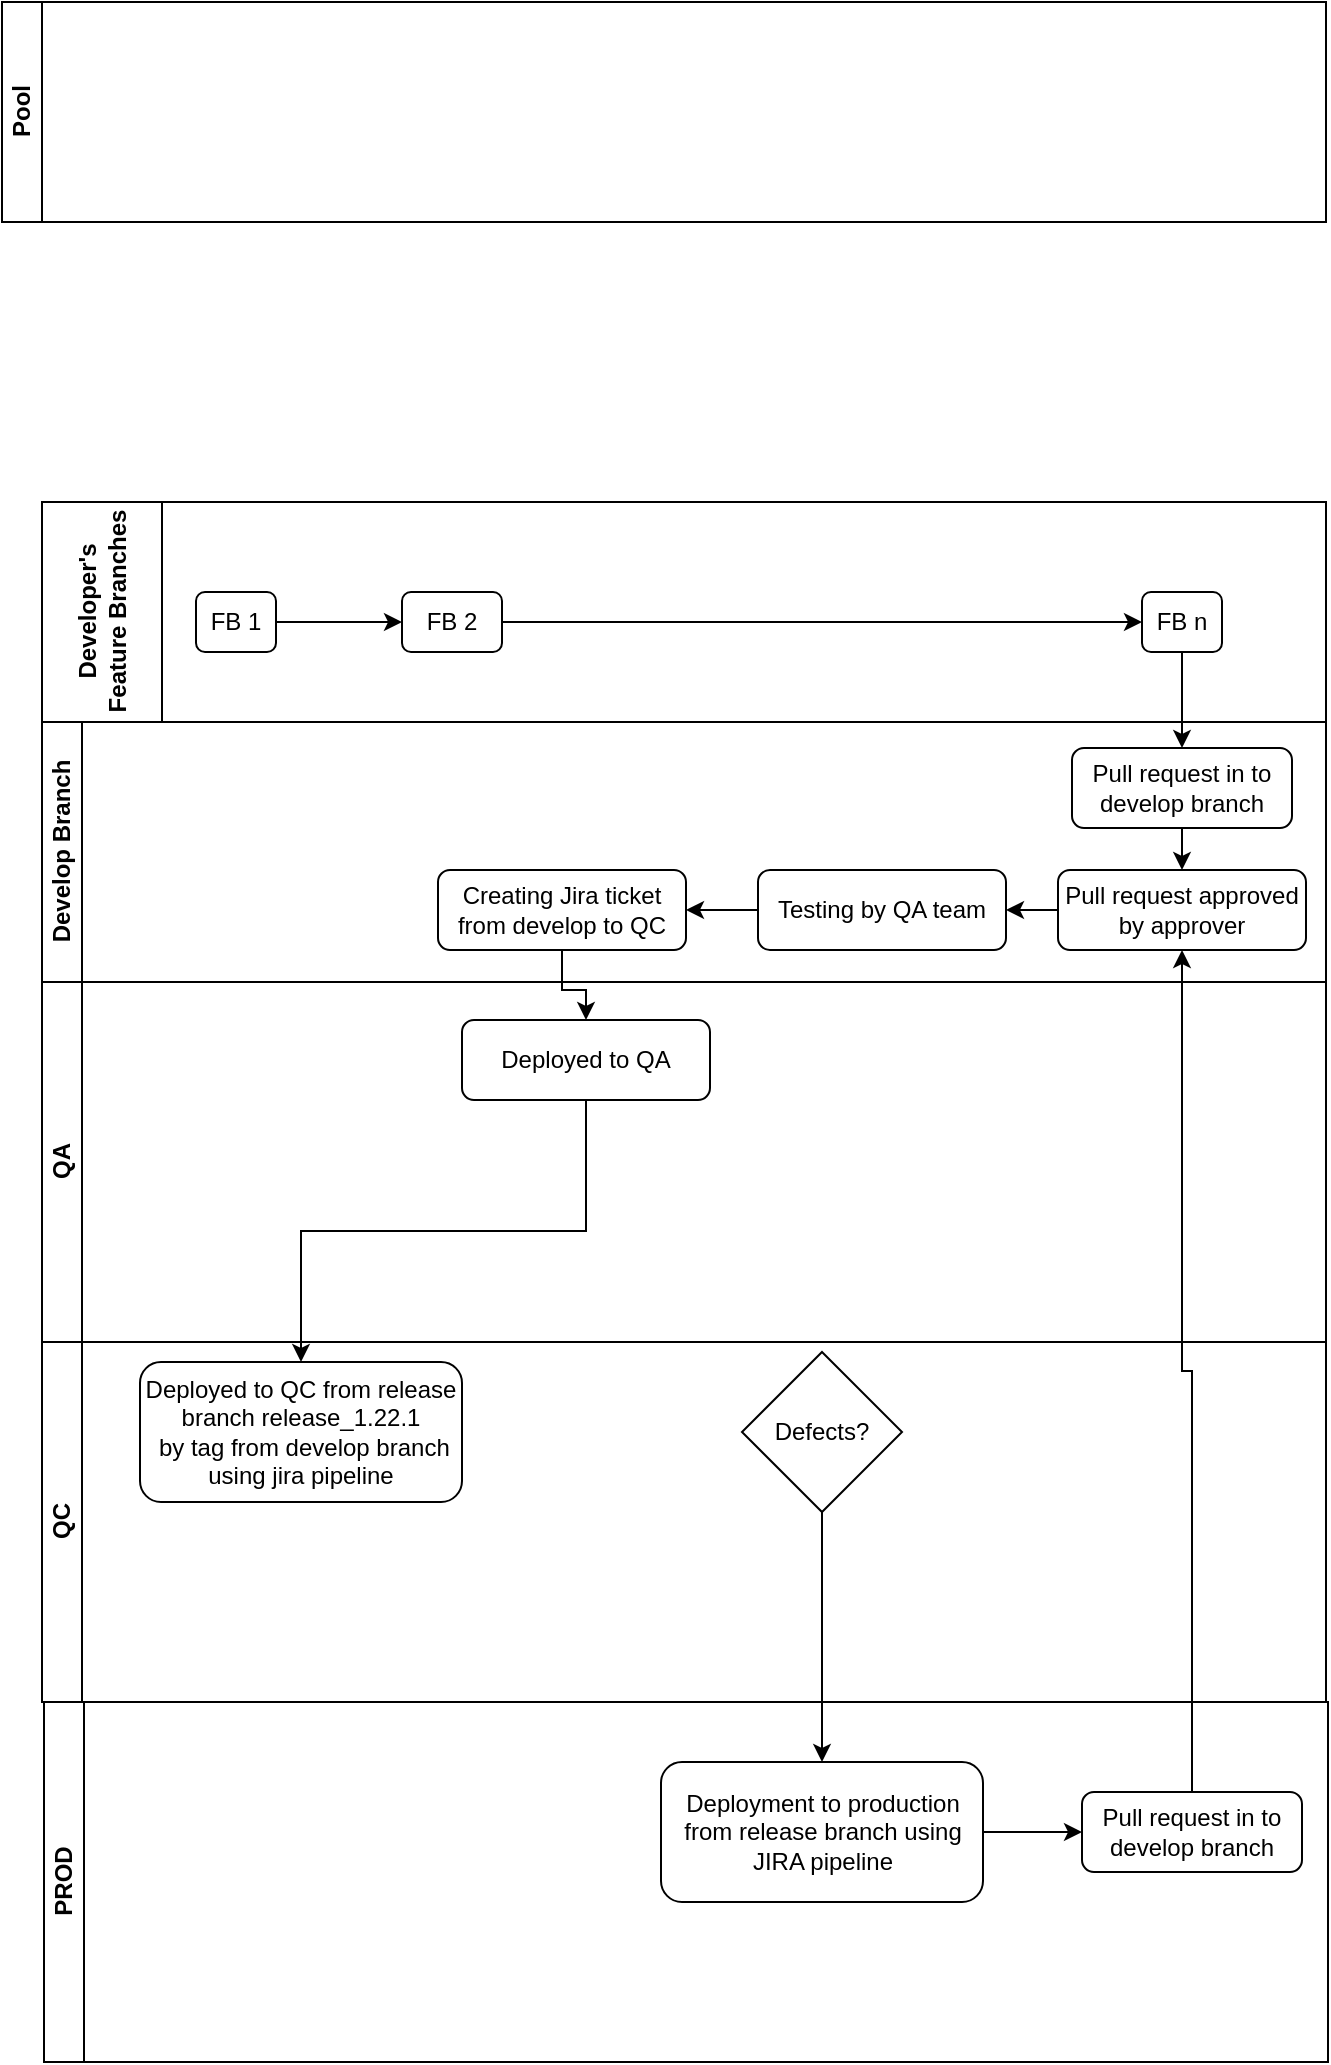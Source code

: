 <mxfile version="16.4.3" type="github">
  <diagram id="prtHgNgQTEPvFCAcTncT" name="Page-1">
    <mxGraphModel dx="1444" dy="520" grid="1" gridSize="10" guides="1" tooltips="1" connect="1" arrows="1" fold="1" page="1" pageScale="1" pageWidth="827" pageHeight="1169" math="0" shadow="0">
      <root>
        <mxCell id="0" />
        <mxCell id="1" parent="0" />
        <mxCell id="dNxyNK7c78bLwvsdeMH5-19" value="Pool" style="swimlane;html=1;childLayout=stackLayout;resizeParent=1;resizeParentMax=0;horizontal=0;startSize=20;horizontalStack=0;" parent="1" vertex="1">
          <mxGeometry x="120" y="70" width="662" height="110" as="geometry">
            <mxRectangle x="120" y="70" width="30" height="50" as="alternateBounds" />
          </mxGeometry>
        </mxCell>
        <mxCell id="e6RM8zcjZl27dZEvu9x_-43" value="QA" style="swimlane;html=1;startSize=20;horizontal=0;" vertex="1" parent="1">
          <mxGeometry x="140" y="560" width="642" height="180" as="geometry" />
        </mxCell>
        <mxCell id="e6RM8zcjZl27dZEvu9x_-44" value="Deployed to QA" style="rounded=1;whiteSpace=wrap;html=1;" vertex="1" parent="e6RM8zcjZl27dZEvu9x_-43">
          <mxGeometry x="210" y="19" width="124" height="40" as="geometry" />
        </mxCell>
        <mxCell id="e6RM8zcjZl27dZEvu9x_-45" value="Develop Branch" style="swimlane;html=1;startSize=20;horizontal=0;" vertex="1" parent="1">
          <mxGeometry x="140" y="430" width="642" height="130" as="geometry" />
        </mxCell>
        <mxCell id="e6RM8zcjZl27dZEvu9x_-46" value="" style="edgeStyle=orthogonalEdgeStyle;rounded=0;orthogonalLoop=1;jettySize=auto;html=1;" edge="1" parent="e6RM8zcjZl27dZEvu9x_-45" source="e6RM8zcjZl27dZEvu9x_-47" target="e6RM8zcjZl27dZEvu9x_-49">
          <mxGeometry relative="1" as="geometry" />
        </mxCell>
        <mxCell id="e6RM8zcjZl27dZEvu9x_-47" value="Pull request in to develop branch" style="rounded=1;whiteSpace=wrap;html=1;" vertex="1" parent="e6RM8zcjZl27dZEvu9x_-45">
          <mxGeometry x="515" y="13" width="110" height="40" as="geometry" />
        </mxCell>
        <mxCell id="e6RM8zcjZl27dZEvu9x_-48" value="" style="edgeStyle=orthogonalEdgeStyle;rounded=0;orthogonalLoop=1;jettySize=auto;html=1;" edge="1" parent="e6RM8zcjZl27dZEvu9x_-45" source="e6RM8zcjZl27dZEvu9x_-49" target="e6RM8zcjZl27dZEvu9x_-50">
          <mxGeometry relative="1" as="geometry" />
        </mxCell>
        <mxCell id="e6RM8zcjZl27dZEvu9x_-49" value="Pull request approved by approver" style="rounded=1;whiteSpace=wrap;html=1;" vertex="1" parent="e6RM8zcjZl27dZEvu9x_-45">
          <mxGeometry x="508" y="74" width="124" height="40" as="geometry" />
        </mxCell>
        <mxCell id="e6RM8zcjZl27dZEvu9x_-54" value="" style="edgeStyle=orthogonalEdgeStyle;rounded=0;orthogonalLoop=1;jettySize=auto;html=1;" edge="1" parent="e6RM8zcjZl27dZEvu9x_-45" source="e6RM8zcjZl27dZEvu9x_-50" target="e6RM8zcjZl27dZEvu9x_-51">
          <mxGeometry relative="1" as="geometry" />
        </mxCell>
        <mxCell id="e6RM8zcjZl27dZEvu9x_-50" value="Testing by QA team" style="rounded=1;whiteSpace=wrap;html=1;" vertex="1" parent="e6RM8zcjZl27dZEvu9x_-45">
          <mxGeometry x="358" y="74" width="124" height="40" as="geometry" />
        </mxCell>
        <mxCell id="e6RM8zcjZl27dZEvu9x_-51" value="Creating Jira ticket from develop to QC" style="rounded=1;whiteSpace=wrap;html=1;" vertex="1" parent="e6RM8zcjZl27dZEvu9x_-45">
          <mxGeometry x="198" y="74" width="124" height="40" as="geometry" />
        </mxCell>
        <mxCell id="e6RM8zcjZl27dZEvu9x_-55" value="Developer&#39;s&lt;br&gt;Feature Branches" style="swimlane;html=1;startSize=60;horizontal=0;" vertex="1" parent="1">
          <mxGeometry x="140" y="320" width="642" height="110" as="geometry" />
        </mxCell>
        <mxCell id="e6RM8zcjZl27dZEvu9x_-56" value="" style="edgeStyle=orthogonalEdgeStyle;rounded=0;orthogonalLoop=1;jettySize=auto;html=1;" edge="1" parent="e6RM8zcjZl27dZEvu9x_-55" source="e6RM8zcjZl27dZEvu9x_-57" target="e6RM8zcjZl27dZEvu9x_-59">
          <mxGeometry relative="1" as="geometry" />
        </mxCell>
        <mxCell id="e6RM8zcjZl27dZEvu9x_-57" value="FB 1" style="rounded=1;whiteSpace=wrap;html=1;" vertex="1" parent="e6RM8zcjZl27dZEvu9x_-55">
          <mxGeometry x="77" y="45" width="40" height="30" as="geometry" />
        </mxCell>
        <mxCell id="e6RM8zcjZl27dZEvu9x_-58" style="edgeStyle=orthogonalEdgeStyle;rounded=0;orthogonalLoop=1;jettySize=auto;html=1;entryX=0;entryY=0.5;entryDx=0;entryDy=0;" edge="1" parent="e6RM8zcjZl27dZEvu9x_-55" source="e6RM8zcjZl27dZEvu9x_-59" target="e6RM8zcjZl27dZEvu9x_-60">
          <mxGeometry relative="1" as="geometry" />
        </mxCell>
        <mxCell id="e6RM8zcjZl27dZEvu9x_-59" value="FB 2" style="rounded=1;whiteSpace=wrap;html=1;" vertex="1" parent="e6RM8zcjZl27dZEvu9x_-55">
          <mxGeometry x="180" y="45" width="50" height="30" as="geometry" />
        </mxCell>
        <mxCell id="e6RM8zcjZl27dZEvu9x_-60" value="FB n" style="rounded=1;whiteSpace=wrap;html=1;" vertex="1" parent="e6RM8zcjZl27dZEvu9x_-55">
          <mxGeometry x="550" y="45" width="40" height="30" as="geometry" />
        </mxCell>
        <mxCell id="e6RM8zcjZl27dZEvu9x_-61" value="" style="edgeStyle=orthogonalEdgeStyle;rounded=0;orthogonalLoop=1;jettySize=auto;html=1;" edge="1" parent="1" source="e6RM8zcjZl27dZEvu9x_-60" target="e6RM8zcjZl27dZEvu9x_-47">
          <mxGeometry relative="1" as="geometry" />
        </mxCell>
        <mxCell id="e6RM8zcjZl27dZEvu9x_-62" value="QC" style="swimlane;html=1;startSize=20;horizontal=0;" vertex="1" parent="1">
          <mxGeometry x="140" y="740" width="642" height="180" as="geometry" />
        </mxCell>
        <mxCell id="e6RM8zcjZl27dZEvu9x_-63" value="Deployed to QC from release branch release_1.22.1&lt;br&gt;&amp;nbsp;by tag from develop branch using jira pipeline" style="rounded=1;whiteSpace=wrap;html=1;" vertex="1" parent="e6RM8zcjZl27dZEvu9x_-62">
          <mxGeometry x="49" y="10" width="161" height="70" as="geometry" />
        </mxCell>
        <mxCell id="e6RM8zcjZl27dZEvu9x_-68" value="Defects?" style="rhombus;whiteSpace=wrap;html=1;" vertex="1" parent="e6RM8zcjZl27dZEvu9x_-62">
          <mxGeometry x="350" y="5" width="80" height="80" as="geometry" />
        </mxCell>
        <mxCell id="e6RM8zcjZl27dZEvu9x_-66" value="PROD" style="swimlane;html=1;startSize=20;horizontal=0;" vertex="1" parent="1">
          <mxGeometry x="141" y="920" width="642" height="180" as="geometry" />
        </mxCell>
        <mxCell id="e6RM8zcjZl27dZEvu9x_-70" value="" style="edgeStyle=orthogonalEdgeStyle;rounded=0;orthogonalLoop=1;jettySize=auto;html=1;" edge="1" parent="e6RM8zcjZl27dZEvu9x_-66" source="e6RM8zcjZl27dZEvu9x_-67" target="e6RM8zcjZl27dZEvu9x_-69">
          <mxGeometry relative="1" as="geometry" />
        </mxCell>
        <mxCell id="e6RM8zcjZl27dZEvu9x_-67" value="Deployment to production from release branch using JIRA pipeline" style="rounded=1;whiteSpace=wrap;html=1;" vertex="1" parent="e6RM8zcjZl27dZEvu9x_-66">
          <mxGeometry x="308.5" y="30" width="161" height="70" as="geometry" />
        </mxCell>
        <mxCell id="e6RM8zcjZl27dZEvu9x_-69" value="Pull request in to develop branch" style="rounded=1;whiteSpace=wrap;html=1;" vertex="1" parent="e6RM8zcjZl27dZEvu9x_-66">
          <mxGeometry x="519" y="45" width="110" height="40" as="geometry" />
        </mxCell>
        <mxCell id="e6RM8zcjZl27dZEvu9x_-72" style="edgeStyle=orthogonalEdgeStyle;rounded=0;orthogonalLoop=1;jettySize=auto;html=1;" edge="1" parent="1" source="e6RM8zcjZl27dZEvu9x_-69" target="e6RM8zcjZl27dZEvu9x_-49">
          <mxGeometry relative="1" as="geometry" />
        </mxCell>
        <mxCell id="e6RM8zcjZl27dZEvu9x_-74" value="" style="edgeStyle=orthogonalEdgeStyle;rounded=0;orthogonalLoop=1;jettySize=auto;html=1;" edge="1" parent="1" source="e6RM8zcjZl27dZEvu9x_-51" target="e6RM8zcjZl27dZEvu9x_-44">
          <mxGeometry relative="1" as="geometry" />
        </mxCell>
        <mxCell id="e6RM8zcjZl27dZEvu9x_-76" style="edgeStyle=orthogonalEdgeStyle;rounded=0;orthogonalLoop=1;jettySize=auto;html=1;" edge="1" parent="1" source="e6RM8zcjZl27dZEvu9x_-44" target="e6RM8zcjZl27dZEvu9x_-63">
          <mxGeometry relative="1" as="geometry" />
        </mxCell>
        <mxCell id="e6RM8zcjZl27dZEvu9x_-77" style="edgeStyle=orthogonalEdgeStyle;rounded=0;orthogonalLoop=1;jettySize=auto;html=1;" edge="1" parent="1" source="e6RM8zcjZl27dZEvu9x_-68" target="e6RM8zcjZl27dZEvu9x_-67">
          <mxGeometry relative="1" as="geometry" />
        </mxCell>
      </root>
    </mxGraphModel>
  </diagram>
</mxfile>
